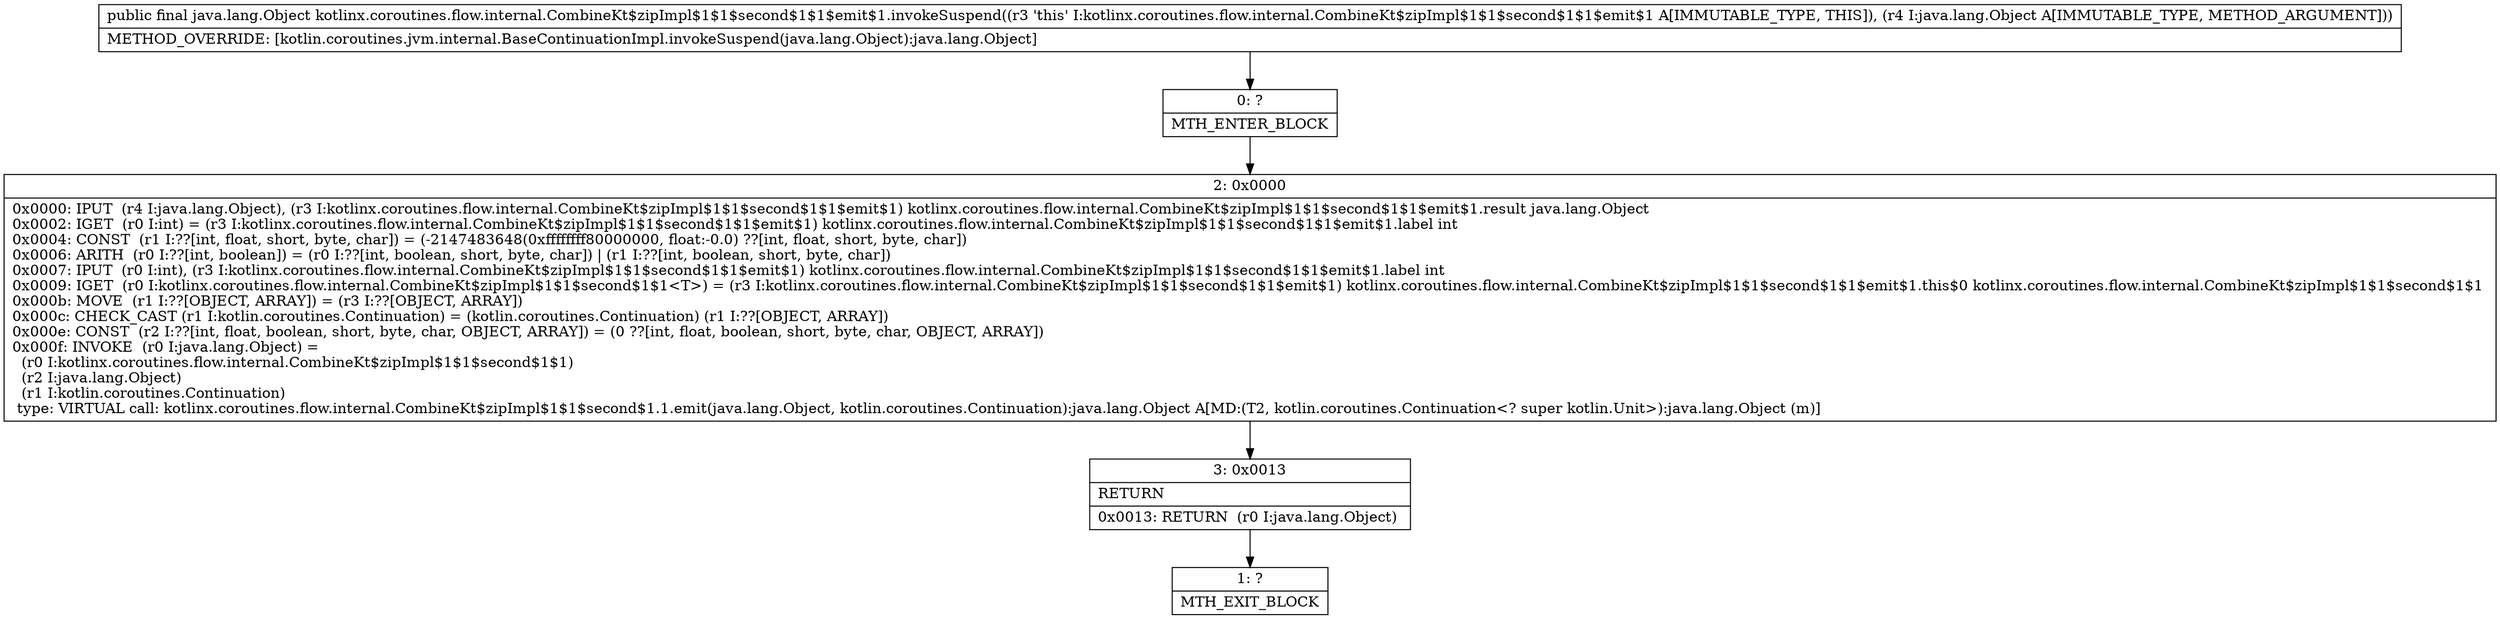 digraph "CFG forkotlinx.coroutines.flow.internal.CombineKt$zipImpl$1$1$second$1$1$emit$1.invokeSuspend(Ljava\/lang\/Object;)Ljava\/lang\/Object;" {
Node_0 [shape=record,label="{0\:\ ?|MTH_ENTER_BLOCK\l}"];
Node_2 [shape=record,label="{2\:\ 0x0000|0x0000: IPUT  (r4 I:java.lang.Object), (r3 I:kotlinx.coroutines.flow.internal.CombineKt$zipImpl$1$1$second$1$1$emit$1) kotlinx.coroutines.flow.internal.CombineKt$zipImpl$1$1$second$1$1$emit$1.result java.lang.Object \l0x0002: IGET  (r0 I:int) = (r3 I:kotlinx.coroutines.flow.internal.CombineKt$zipImpl$1$1$second$1$1$emit$1) kotlinx.coroutines.flow.internal.CombineKt$zipImpl$1$1$second$1$1$emit$1.label int \l0x0004: CONST  (r1 I:??[int, float, short, byte, char]) = (\-2147483648(0xffffffff80000000, float:\-0.0) ??[int, float, short, byte, char]) \l0x0006: ARITH  (r0 I:??[int, boolean]) = (r0 I:??[int, boolean, short, byte, char]) \| (r1 I:??[int, boolean, short, byte, char]) \l0x0007: IPUT  (r0 I:int), (r3 I:kotlinx.coroutines.flow.internal.CombineKt$zipImpl$1$1$second$1$1$emit$1) kotlinx.coroutines.flow.internal.CombineKt$zipImpl$1$1$second$1$1$emit$1.label int \l0x0009: IGET  (r0 I:kotlinx.coroutines.flow.internal.CombineKt$zipImpl$1$1$second$1$1\<T\>) = (r3 I:kotlinx.coroutines.flow.internal.CombineKt$zipImpl$1$1$second$1$1$emit$1) kotlinx.coroutines.flow.internal.CombineKt$zipImpl$1$1$second$1$1$emit$1.this$0 kotlinx.coroutines.flow.internal.CombineKt$zipImpl$1$1$second$1$1 \l0x000b: MOVE  (r1 I:??[OBJECT, ARRAY]) = (r3 I:??[OBJECT, ARRAY]) \l0x000c: CHECK_CAST (r1 I:kotlin.coroutines.Continuation) = (kotlin.coroutines.Continuation) (r1 I:??[OBJECT, ARRAY]) \l0x000e: CONST  (r2 I:??[int, float, boolean, short, byte, char, OBJECT, ARRAY]) = (0 ??[int, float, boolean, short, byte, char, OBJECT, ARRAY]) \l0x000f: INVOKE  (r0 I:java.lang.Object) = \l  (r0 I:kotlinx.coroutines.flow.internal.CombineKt$zipImpl$1$1$second$1$1)\l  (r2 I:java.lang.Object)\l  (r1 I:kotlin.coroutines.Continuation)\l type: VIRTUAL call: kotlinx.coroutines.flow.internal.CombineKt$zipImpl$1$1$second$1.1.emit(java.lang.Object, kotlin.coroutines.Continuation):java.lang.Object A[MD:(T2, kotlin.coroutines.Continuation\<? super kotlin.Unit\>):java.lang.Object (m)]\l}"];
Node_3 [shape=record,label="{3\:\ 0x0013|RETURN\l|0x0013: RETURN  (r0 I:java.lang.Object) \l}"];
Node_1 [shape=record,label="{1\:\ ?|MTH_EXIT_BLOCK\l}"];
MethodNode[shape=record,label="{public final java.lang.Object kotlinx.coroutines.flow.internal.CombineKt$zipImpl$1$1$second$1$1$emit$1.invokeSuspend((r3 'this' I:kotlinx.coroutines.flow.internal.CombineKt$zipImpl$1$1$second$1$1$emit$1 A[IMMUTABLE_TYPE, THIS]), (r4 I:java.lang.Object A[IMMUTABLE_TYPE, METHOD_ARGUMENT]))  | METHOD_OVERRIDE: [kotlin.coroutines.jvm.internal.BaseContinuationImpl.invokeSuspend(java.lang.Object):java.lang.Object]\l}"];
MethodNode -> Node_0;Node_0 -> Node_2;
Node_2 -> Node_3;
Node_3 -> Node_1;
}

